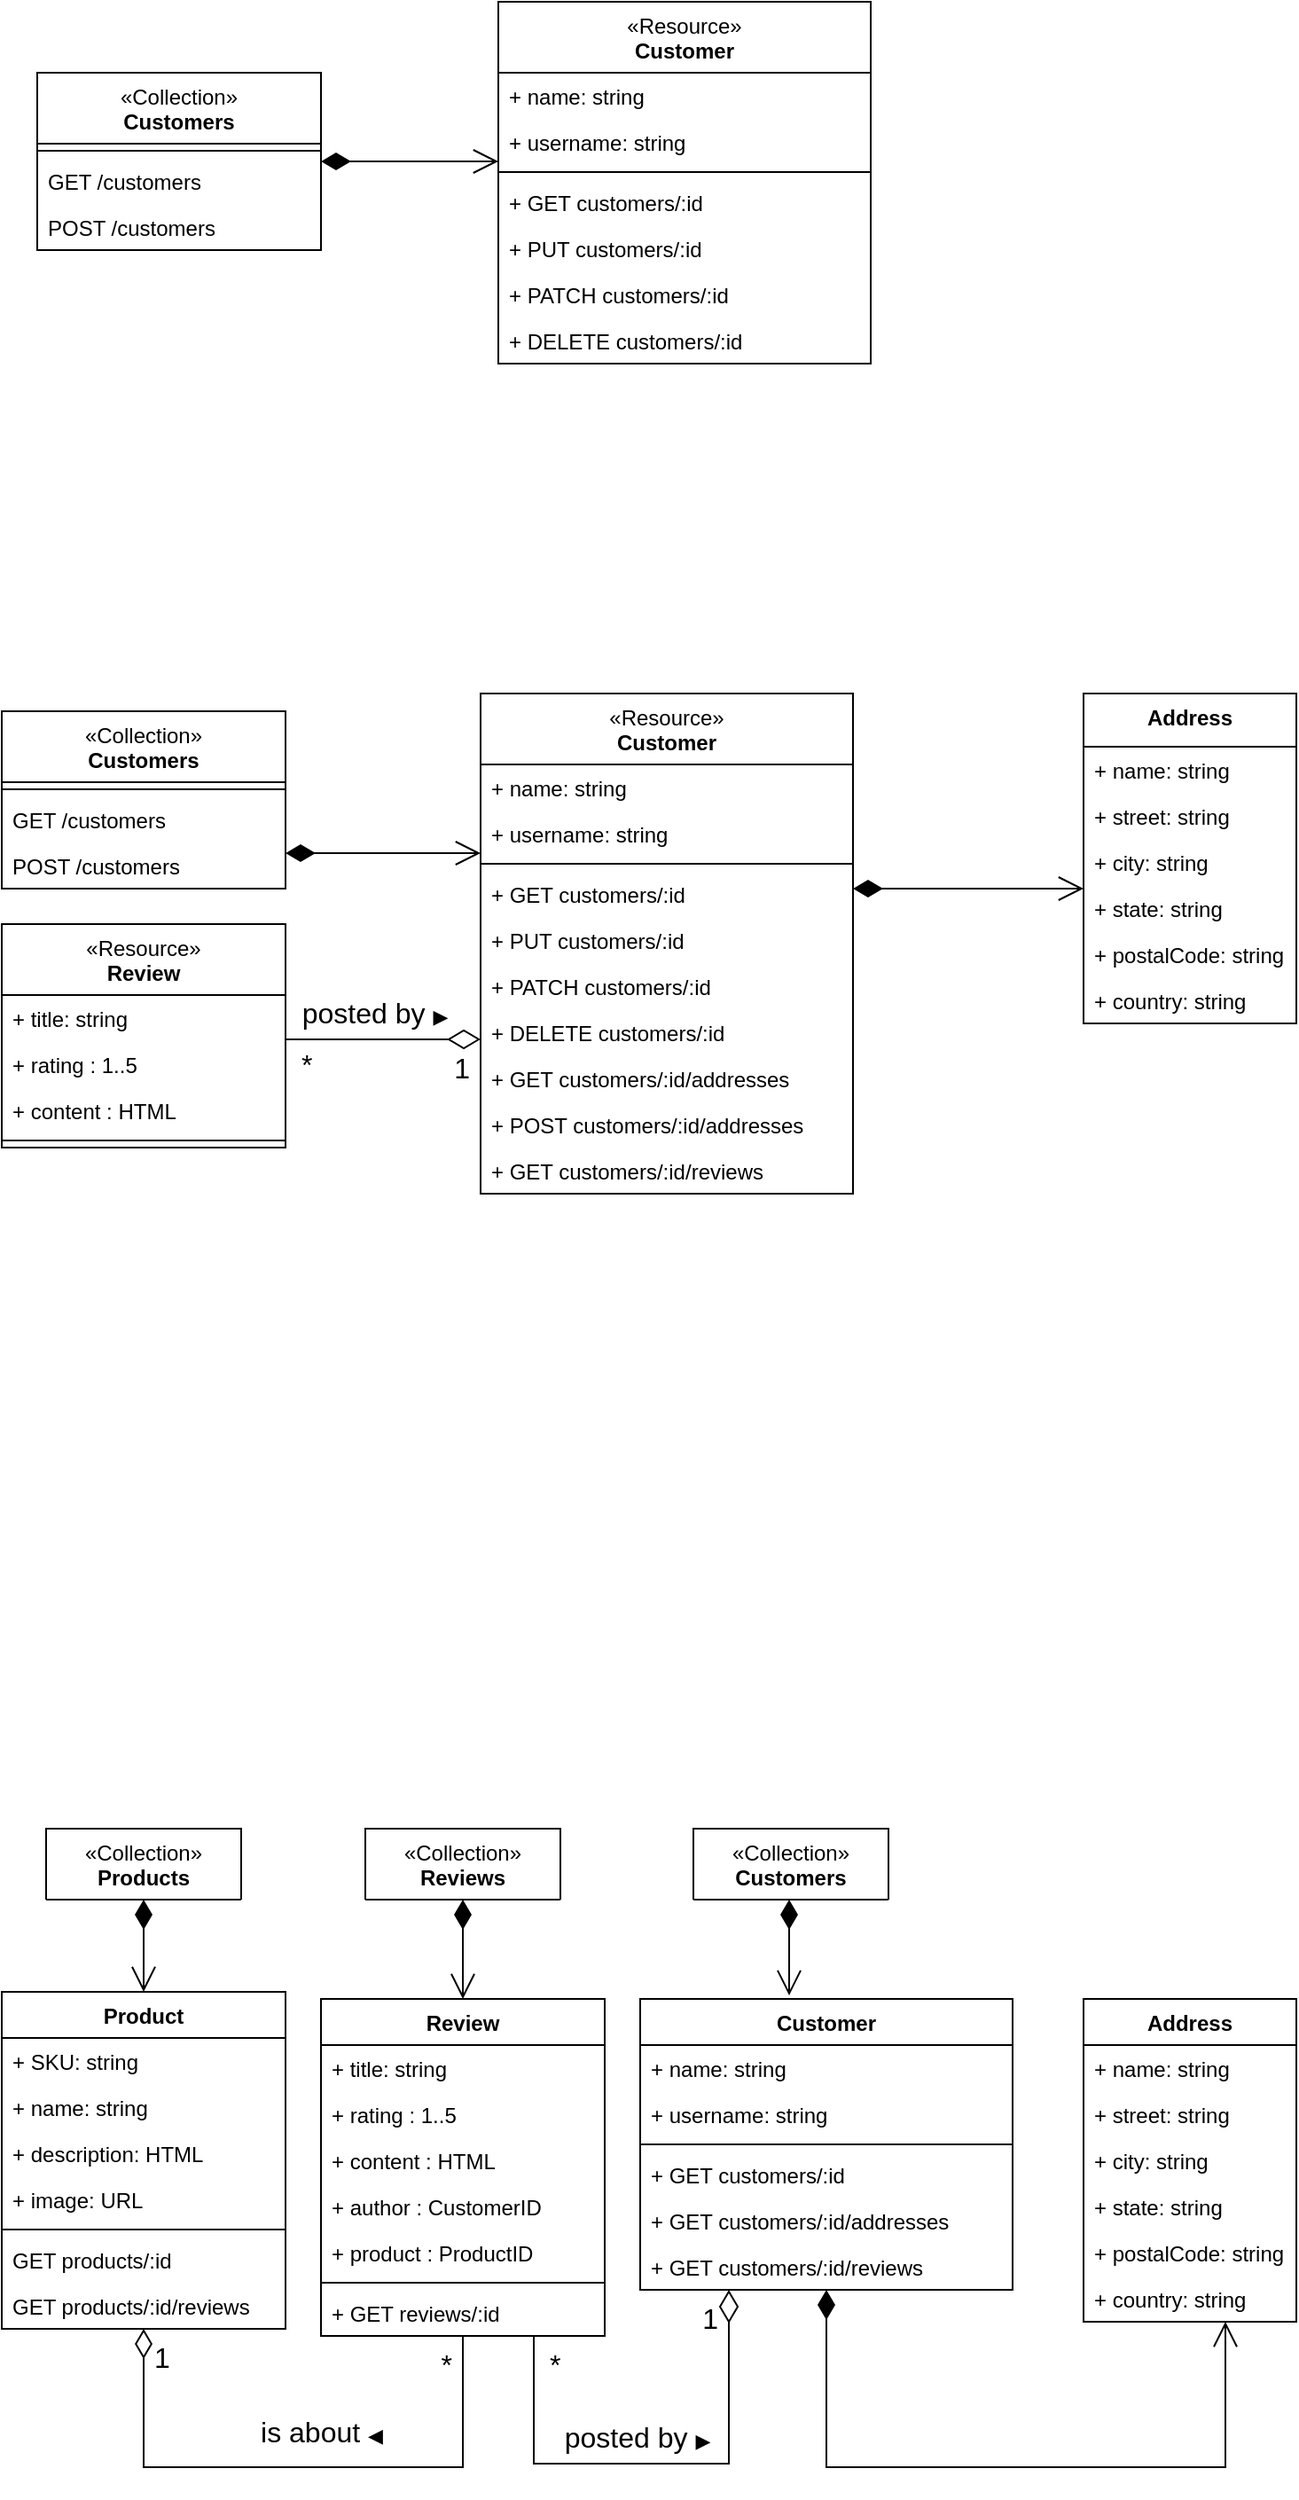 <mxfile version="22.0.8" type="github">
  <diagram id="C5RBs43oDa-KdzZeNtuy" name="Page-1">
    <mxGraphModel dx="1314" dy="924" grid="1" gridSize="10" guides="1" tooltips="1" connect="1" arrows="1" fold="1" page="1" pageScale="1" pageWidth="1100" pageHeight="850" math="0" shadow="0">
      <root>
        <mxCell id="WIyWlLk6GJQsqaUBKTNV-0" />
        <mxCell id="WIyWlLk6GJQsqaUBKTNV-1" parent="WIyWlLk6GJQsqaUBKTNV-0" />
        <mxCell id="bMznROI8uIrrXHA2IiII-25" value="&lt;span style=&quot;font-weight: normal;&quot;&gt;«Resource»&lt;br style=&quot;border-color: var(--border-color);&quot;&gt;&lt;/span&gt;Customer" style="swimlane;fontStyle=1;align=center;verticalAlign=top;childLayout=stackLayout;horizontal=1;startSize=40;horizontalStack=0;resizeParent=1;resizeParentMax=0;resizeLast=0;collapsible=1;marginBottom=0;whiteSpace=wrap;html=1;" parent="WIyWlLk6GJQsqaUBKTNV-1" vertex="1">
          <mxGeometry x="440" y="100" width="210" height="204" as="geometry" />
        </mxCell>
        <mxCell id="bMznROI8uIrrXHA2IiII-13" value="+ name: string" style="text;strokeColor=none;fillColor=none;align=left;verticalAlign=top;spacingLeft=4;spacingRight=4;overflow=hidden;rotatable=0;points=[[0,0.5],[1,0.5]];portConstraint=eastwest;whiteSpace=wrap;html=1;" parent="bMznROI8uIrrXHA2IiII-25" vertex="1">
          <mxGeometry y="40" width="210" height="26" as="geometry" />
        </mxCell>
        <mxCell id="v3AxVzksfSEB4vM1nEaO-45" value="+ username: string" style="text;strokeColor=none;fillColor=none;align=left;verticalAlign=top;spacingLeft=4;spacingRight=4;overflow=hidden;rotatable=0;points=[[0,0.5],[1,0.5]];portConstraint=eastwest;whiteSpace=wrap;html=1;" vertex="1" parent="bMznROI8uIrrXHA2IiII-25">
          <mxGeometry y="66" width="210" height="26" as="geometry" />
        </mxCell>
        <mxCell id="bMznROI8uIrrXHA2IiII-27" value="" style="line;strokeWidth=1;fillColor=none;align=left;verticalAlign=middle;spacingTop=-1;spacingLeft=3;spacingRight=3;rotatable=0;labelPosition=right;points=[];portConstraint=eastwest;strokeColor=inherit;" parent="bMznROI8uIrrXHA2IiII-25" vertex="1">
          <mxGeometry y="92" width="210" height="8" as="geometry" />
        </mxCell>
        <mxCell id="bMznROI8uIrrXHA2IiII-14" value="+ GET customers/:id" style="text;strokeColor=none;fillColor=none;align=left;verticalAlign=top;spacingLeft=4;spacingRight=4;overflow=hidden;rotatable=0;points=[[0,0.5],[1,0.5]];portConstraint=eastwest;whiteSpace=wrap;html=1;" parent="bMznROI8uIrrXHA2IiII-25" vertex="1">
          <mxGeometry y="100" width="210" height="26" as="geometry" />
        </mxCell>
        <mxCell id="v3AxVzksfSEB4vM1nEaO-82" value="+ PUT customers/:id" style="text;strokeColor=none;fillColor=none;align=left;verticalAlign=top;spacingLeft=4;spacingRight=4;overflow=hidden;rotatable=0;points=[[0,0.5],[1,0.5]];portConstraint=eastwest;whiteSpace=wrap;html=1;" vertex="1" parent="bMznROI8uIrrXHA2IiII-25">
          <mxGeometry y="126" width="210" height="26" as="geometry" />
        </mxCell>
        <mxCell id="v3AxVzksfSEB4vM1nEaO-83" value="+ PATCH customers/:id" style="text;strokeColor=none;fillColor=none;align=left;verticalAlign=top;spacingLeft=4;spacingRight=4;overflow=hidden;rotatable=0;points=[[0,0.5],[1,0.5]];portConstraint=eastwest;whiteSpace=wrap;html=1;" vertex="1" parent="bMznROI8uIrrXHA2IiII-25">
          <mxGeometry y="152" width="210" height="26" as="geometry" />
        </mxCell>
        <mxCell id="v3AxVzksfSEB4vM1nEaO-84" value="+ DELETE customers/:id" style="text;strokeColor=none;fillColor=none;align=left;verticalAlign=top;spacingLeft=4;spacingRight=4;overflow=hidden;rotatable=0;points=[[0,0.5],[1,0.5]];portConstraint=eastwest;whiteSpace=wrap;html=1;" vertex="1" parent="bMznROI8uIrrXHA2IiII-25">
          <mxGeometry y="178" width="210" height="26" as="geometry" />
        </mxCell>
        <mxCell id="bMznROI8uIrrXHA2IiII-89" value="&lt;span style=&quot;font-weight: normal;&quot;&gt;«Collection»&lt;br style=&quot;border-color: var(--border-color);&quot;&gt;&lt;/span&gt;Customers" style="swimlane;fontStyle=1;align=center;verticalAlign=top;childLayout=stackLayout;horizontal=1;startSize=40;horizontalStack=0;resizeParent=1;resizeParentMax=0;resizeLast=0;collapsible=1;marginBottom=0;whiteSpace=wrap;html=1;" parent="WIyWlLk6GJQsqaUBKTNV-1" vertex="1">
          <mxGeometry x="180" y="140" width="160" height="100" as="geometry" />
        </mxCell>
        <mxCell id="bMznROI8uIrrXHA2IiII-90" value="" style="line;strokeWidth=1;fillColor=none;align=left;verticalAlign=middle;spacingTop=-1;spacingLeft=3;spacingRight=3;rotatable=0;labelPosition=right;points=[];portConstraint=eastwest;strokeColor=inherit;" parent="bMznROI8uIrrXHA2IiII-89" vertex="1">
          <mxGeometry y="40" width="160" height="8" as="geometry" />
        </mxCell>
        <mxCell id="bMznROI8uIrrXHA2IiII-91" value="GET /customers" style="text;strokeColor=none;fillColor=none;align=left;verticalAlign=top;spacingLeft=4;spacingRight=4;overflow=hidden;rotatable=0;points=[[0,0.5],[1,0.5]];portConstraint=eastwest;whiteSpace=wrap;html=1;" parent="bMznROI8uIrrXHA2IiII-89" vertex="1">
          <mxGeometry y="48" width="160" height="26" as="geometry" />
        </mxCell>
        <mxCell id="bMznROI8uIrrXHA2IiII-92" value="POST /customers" style="text;strokeColor=none;fillColor=none;align=left;verticalAlign=top;spacingLeft=4;spacingRight=4;overflow=hidden;rotatable=0;points=[[0,0.5],[1,0.5]];portConstraint=eastwest;whiteSpace=wrap;html=1;" parent="bMznROI8uIrrXHA2IiII-89" vertex="1">
          <mxGeometry y="74" width="160" height="26" as="geometry" />
        </mxCell>
        <mxCell id="bMznROI8uIrrXHA2IiII-93" value="" style="endArrow=open;html=1;endSize=12;startArrow=diamondThin;startSize=14;startFill=1;edgeStyle=orthogonalEdgeStyle;rounded=0;endFill=0;" parent="WIyWlLk6GJQsqaUBKTNV-1" source="bMznROI8uIrrXHA2IiII-89" target="bMznROI8uIrrXHA2IiII-25" edge="1">
          <mxGeometry x="-0.21" y="39" relative="1" as="geometry">
            <mxPoint x="731" y="-42" as="sourcePoint" />
            <mxPoint x="729" y="113" as="targetPoint" />
            <Array as="points">
              <mxPoint x="420" y="190" />
              <mxPoint x="420" y="190" />
            </Array>
            <mxPoint as="offset" />
          </mxGeometry>
        </mxCell>
        <mxCell id="v3AxVzksfSEB4vM1nEaO-0" value="Customer" style="swimlane;fontStyle=1;align=center;verticalAlign=top;childLayout=stackLayout;horizontal=1;startSize=26;horizontalStack=0;resizeParent=1;resizeParentMax=0;resizeLast=0;collapsible=1;marginBottom=0;whiteSpace=wrap;html=1;" vertex="1" parent="WIyWlLk6GJQsqaUBKTNV-1">
          <mxGeometry x="520" y="1226" width="210" height="164" as="geometry" />
        </mxCell>
        <mxCell id="v3AxVzksfSEB4vM1nEaO-1" value="+ name: string" style="text;strokeColor=none;fillColor=none;align=left;verticalAlign=top;spacingLeft=4;spacingRight=4;overflow=hidden;rotatable=0;points=[[0,0.5],[1,0.5]];portConstraint=eastwest;whiteSpace=wrap;html=1;" vertex="1" parent="v3AxVzksfSEB4vM1nEaO-0">
          <mxGeometry y="26" width="210" height="26" as="geometry" />
        </mxCell>
        <mxCell id="v3AxVzksfSEB4vM1nEaO-46" value="+ username: string" style="text;strokeColor=none;fillColor=none;align=left;verticalAlign=top;spacingLeft=4;spacingRight=4;overflow=hidden;rotatable=0;points=[[0,0.5],[1,0.5]];portConstraint=eastwest;whiteSpace=wrap;html=1;" vertex="1" parent="v3AxVzksfSEB4vM1nEaO-0">
          <mxGeometry y="52" width="210" height="26" as="geometry" />
        </mxCell>
        <mxCell id="v3AxVzksfSEB4vM1nEaO-2" value="" style="line;strokeWidth=1;fillColor=none;align=left;verticalAlign=middle;spacingTop=-1;spacingLeft=3;spacingRight=3;rotatable=0;labelPosition=right;points=[];portConstraint=eastwest;strokeColor=inherit;" vertex="1" parent="v3AxVzksfSEB4vM1nEaO-0">
          <mxGeometry y="78" width="210" height="8" as="geometry" />
        </mxCell>
        <mxCell id="v3AxVzksfSEB4vM1nEaO-3" value="+ GET customers/:id" style="text;strokeColor=none;fillColor=none;align=left;verticalAlign=top;spacingLeft=4;spacingRight=4;overflow=hidden;rotatable=0;points=[[0,0.5],[1,0.5]];portConstraint=eastwest;whiteSpace=wrap;html=1;" vertex="1" parent="v3AxVzksfSEB4vM1nEaO-0">
          <mxGeometry y="86" width="210" height="26" as="geometry" />
        </mxCell>
        <mxCell id="v3AxVzksfSEB4vM1nEaO-4" value="+ GET customers/:id/addresses" style="text;strokeColor=none;fillColor=none;align=left;verticalAlign=top;spacingLeft=4;spacingRight=4;overflow=hidden;rotatable=0;points=[[0,0.5],[1,0.5]];portConstraint=eastwest;whiteSpace=wrap;html=1;" vertex="1" parent="v3AxVzksfSEB4vM1nEaO-0">
          <mxGeometry y="112" width="210" height="26" as="geometry" />
        </mxCell>
        <mxCell id="v3AxVzksfSEB4vM1nEaO-5" value="+ GET customers/:id/reviews" style="text;strokeColor=none;fillColor=none;align=left;verticalAlign=top;spacingLeft=4;spacingRight=4;overflow=hidden;rotatable=0;points=[[0,0.5],[1,0.5]];portConstraint=eastwest;whiteSpace=wrap;html=1;" vertex="1" parent="v3AxVzksfSEB4vM1nEaO-0">
          <mxGeometry y="138" width="210" height="26" as="geometry" />
        </mxCell>
        <mxCell id="v3AxVzksfSEB4vM1nEaO-6" value="Address" style="swimlane;fontStyle=1;align=center;verticalAlign=top;childLayout=stackLayout;horizontal=1;startSize=26;horizontalStack=0;resizeParent=1;resizeParentMax=0;resizeLast=0;collapsible=1;marginBottom=0;whiteSpace=wrap;html=1;" vertex="1" parent="WIyWlLk6GJQsqaUBKTNV-1">
          <mxGeometry x="770" y="1226" width="120" height="182" as="geometry" />
        </mxCell>
        <mxCell id="v3AxVzksfSEB4vM1nEaO-7" value="+ name: string" style="text;strokeColor=none;fillColor=none;align=left;verticalAlign=top;spacingLeft=4;spacingRight=4;overflow=hidden;rotatable=0;points=[[0,0.5],[1,0.5]];portConstraint=eastwest;whiteSpace=wrap;html=1;" vertex="1" parent="v3AxVzksfSEB4vM1nEaO-6">
          <mxGeometry y="26" width="120" height="26" as="geometry" />
        </mxCell>
        <mxCell id="v3AxVzksfSEB4vM1nEaO-8" value="+ street: string" style="text;strokeColor=none;fillColor=none;align=left;verticalAlign=top;spacingLeft=4;spacingRight=4;overflow=hidden;rotatable=0;points=[[0,0.5],[1,0.5]];portConstraint=eastwest;whiteSpace=wrap;html=1;" vertex="1" parent="v3AxVzksfSEB4vM1nEaO-6">
          <mxGeometry y="52" width="120" height="26" as="geometry" />
        </mxCell>
        <mxCell id="v3AxVzksfSEB4vM1nEaO-9" value="+ city: string" style="text;strokeColor=none;fillColor=none;align=left;verticalAlign=top;spacingLeft=4;spacingRight=4;overflow=hidden;rotatable=0;points=[[0,0.5],[1,0.5]];portConstraint=eastwest;whiteSpace=wrap;html=1;" vertex="1" parent="v3AxVzksfSEB4vM1nEaO-6">
          <mxGeometry y="78" width="120" height="26" as="geometry" />
        </mxCell>
        <mxCell id="v3AxVzksfSEB4vM1nEaO-10" value="+ state: string" style="text;strokeColor=none;fillColor=none;align=left;verticalAlign=top;spacingLeft=4;spacingRight=4;overflow=hidden;rotatable=0;points=[[0,0.5],[1,0.5]];portConstraint=eastwest;whiteSpace=wrap;html=1;" vertex="1" parent="v3AxVzksfSEB4vM1nEaO-6">
          <mxGeometry y="104" width="120" height="26" as="geometry" />
        </mxCell>
        <mxCell id="v3AxVzksfSEB4vM1nEaO-11" value="+ postalCode: string" style="text;strokeColor=none;fillColor=none;align=left;verticalAlign=top;spacingLeft=4;spacingRight=4;overflow=hidden;rotatable=0;points=[[0,0.5],[1,0.5]];portConstraint=eastwest;whiteSpace=wrap;html=1;" vertex="1" parent="v3AxVzksfSEB4vM1nEaO-6">
          <mxGeometry y="130" width="120" height="26" as="geometry" />
        </mxCell>
        <mxCell id="v3AxVzksfSEB4vM1nEaO-12" value="+ country: string" style="text;strokeColor=none;fillColor=none;align=left;verticalAlign=top;spacingLeft=4;spacingRight=4;overflow=hidden;rotatable=0;points=[[0,0.5],[1,0.5]];portConstraint=eastwest;whiteSpace=wrap;html=1;" vertex="1" parent="v3AxVzksfSEB4vM1nEaO-6">
          <mxGeometry y="156" width="120" height="26" as="geometry" />
        </mxCell>
        <mxCell id="v3AxVzksfSEB4vM1nEaO-13" value="&lt;span style=&quot;font-weight: normal;&quot;&gt;«Collection»&lt;br style=&quot;border-color: var(--border-color);&quot;&gt;&lt;/span&gt;Customers" style="swimlane;fontStyle=1;align=center;verticalAlign=top;childLayout=stackLayout;horizontal=1;startSize=40;horizontalStack=0;resizeParent=1;resizeParentMax=0;resizeLast=0;collapsible=1;marginBottom=0;whiteSpace=wrap;html=1;" vertex="1" collapsed="1" parent="WIyWlLk6GJQsqaUBKTNV-1">
          <mxGeometry x="550" y="1130" width="110" height="40" as="geometry">
            <mxRectangle x="540" y="1030" width="160" height="100" as="alternateBounds" />
          </mxGeometry>
        </mxCell>
        <mxCell id="v3AxVzksfSEB4vM1nEaO-14" value="" style="line;strokeWidth=1;fillColor=none;align=left;verticalAlign=middle;spacingTop=-1;spacingLeft=3;spacingRight=3;rotatable=0;labelPosition=right;points=[];portConstraint=eastwest;strokeColor=inherit;" vertex="1" parent="v3AxVzksfSEB4vM1nEaO-13">
          <mxGeometry y="40" width="160" height="8" as="geometry" />
        </mxCell>
        <mxCell id="v3AxVzksfSEB4vM1nEaO-15" value="GET /customers" style="text;strokeColor=none;fillColor=none;align=left;verticalAlign=top;spacingLeft=4;spacingRight=4;overflow=hidden;rotatable=0;points=[[0,0.5],[1,0.5]];portConstraint=eastwest;whiteSpace=wrap;html=1;" vertex="1" parent="v3AxVzksfSEB4vM1nEaO-13">
          <mxGeometry y="48" width="160" height="26" as="geometry" />
        </mxCell>
        <mxCell id="v3AxVzksfSEB4vM1nEaO-16" value="POST /customers" style="text;strokeColor=none;fillColor=none;align=left;verticalAlign=top;spacingLeft=4;spacingRight=4;overflow=hidden;rotatable=0;points=[[0,0.5],[1,0.5]];portConstraint=eastwest;whiteSpace=wrap;html=1;" vertex="1" parent="v3AxVzksfSEB4vM1nEaO-13">
          <mxGeometry y="74" width="160" height="26" as="geometry" />
        </mxCell>
        <mxCell id="v3AxVzksfSEB4vM1nEaO-17" value="" style="endArrow=open;html=1;endSize=12;startArrow=diamondThin;startSize=14;startFill=1;edgeStyle=orthogonalEdgeStyle;rounded=0;endFill=0;entryX=0.4;entryY=-0.012;entryDx=0;entryDy=0;entryPerimeter=0;" edge="1" source="v3AxVzksfSEB4vM1nEaO-13" target="v3AxVzksfSEB4vM1nEaO-0" parent="WIyWlLk6GJQsqaUBKTNV-1">
          <mxGeometry x="-0.21" y="39" relative="1" as="geometry">
            <mxPoint x="551" y="1208" as="sourcePoint" />
            <mxPoint x="340" y="1360" as="targetPoint" />
            <Array as="points">
              <mxPoint x="604" y="1170" />
              <mxPoint x="604" y="1170" />
            </Array>
            <mxPoint as="offset" />
          </mxGeometry>
        </mxCell>
        <mxCell id="v3AxVzksfSEB4vM1nEaO-18" value="&lt;span style=&quot;font-weight: normal;&quot;&gt;«Collection»&lt;br style=&quot;border-color: var(--border-color);&quot;&gt;&lt;/span&gt;Products" style="swimlane;fontStyle=1;align=center;verticalAlign=top;childLayout=stackLayout;horizontal=1;startSize=40;horizontalStack=0;resizeParent=1;resizeParentMax=0;resizeLast=0;collapsible=1;marginBottom=0;whiteSpace=wrap;html=1;" vertex="1" collapsed="1" parent="WIyWlLk6GJQsqaUBKTNV-1">
          <mxGeometry x="185" y="1130" width="110" height="40" as="geometry">
            <mxRectangle x="160" y="1030" width="160" height="100" as="alternateBounds" />
          </mxGeometry>
        </mxCell>
        <mxCell id="v3AxVzksfSEB4vM1nEaO-19" value="" style="line;strokeWidth=1;fillColor=none;align=left;verticalAlign=middle;spacingTop=-1;spacingLeft=3;spacingRight=3;rotatable=0;labelPosition=right;points=[];portConstraint=eastwest;strokeColor=inherit;" vertex="1" parent="v3AxVzksfSEB4vM1nEaO-18">
          <mxGeometry y="40" width="160" height="8" as="geometry" />
        </mxCell>
        <mxCell id="v3AxVzksfSEB4vM1nEaO-20" value="GET /products" style="text;strokeColor=none;fillColor=none;align=left;verticalAlign=top;spacingLeft=4;spacingRight=4;overflow=hidden;rotatable=0;points=[[0,0.5],[1,0.5]];portConstraint=eastwest;whiteSpace=wrap;html=1;" vertex="1" parent="v3AxVzksfSEB4vM1nEaO-18">
          <mxGeometry y="48" width="160" height="26" as="geometry" />
        </mxCell>
        <mxCell id="v3AxVzksfSEB4vM1nEaO-21" value="POST /products" style="text;strokeColor=none;fillColor=none;align=left;verticalAlign=top;spacingLeft=4;spacingRight=4;overflow=hidden;rotatable=0;points=[[0,0.5],[1,0.5]];portConstraint=eastwest;whiteSpace=wrap;html=1;" vertex="1" parent="v3AxVzksfSEB4vM1nEaO-18">
          <mxGeometry y="74" width="160" height="26" as="geometry" />
        </mxCell>
        <mxCell id="v3AxVzksfSEB4vM1nEaO-22" value="Product" style="swimlane;fontStyle=1;align=center;verticalAlign=top;childLayout=stackLayout;horizontal=1;startSize=26;horizontalStack=0;resizeParent=1;resizeParentMax=0;resizeLast=0;collapsible=1;marginBottom=0;whiteSpace=wrap;html=1;" vertex="1" parent="WIyWlLk6GJQsqaUBKTNV-1">
          <mxGeometry x="160" y="1222" width="160" height="190" as="geometry" />
        </mxCell>
        <mxCell id="v3AxVzksfSEB4vM1nEaO-23" value="+ SKU: string" style="text;strokeColor=none;fillColor=none;align=left;verticalAlign=top;spacingLeft=4;spacingRight=4;overflow=hidden;rotatable=0;points=[[0,0.5],[1,0.5]];portConstraint=eastwest;whiteSpace=wrap;html=1;" vertex="1" parent="v3AxVzksfSEB4vM1nEaO-22">
          <mxGeometry y="26" width="160" height="26" as="geometry" />
        </mxCell>
        <mxCell id="v3AxVzksfSEB4vM1nEaO-24" value="+ name: string" style="text;strokeColor=none;fillColor=none;align=left;verticalAlign=top;spacingLeft=4;spacingRight=4;overflow=hidden;rotatable=0;points=[[0,0.5],[1,0.5]];portConstraint=eastwest;whiteSpace=wrap;html=1;" vertex="1" parent="v3AxVzksfSEB4vM1nEaO-22">
          <mxGeometry y="52" width="160" height="26" as="geometry" />
        </mxCell>
        <mxCell id="v3AxVzksfSEB4vM1nEaO-25" value="+ description: HTML" style="text;strokeColor=none;fillColor=none;align=left;verticalAlign=top;spacingLeft=4;spacingRight=4;overflow=hidden;rotatable=0;points=[[0,0.5],[1,0.5]];portConstraint=eastwest;whiteSpace=wrap;html=1;" vertex="1" parent="v3AxVzksfSEB4vM1nEaO-22">
          <mxGeometry y="78" width="160" height="26" as="geometry" />
        </mxCell>
        <mxCell id="v3AxVzksfSEB4vM1nEaO-26" value="+ image: URL" style="text;strokeColor=none;fillColor=none;align=left;verticalAlign=top;spacingLeft=4;spacingRight=4;overflow=hidden;rotatable=0;points=[[0,0.5],[1,0.5]];portConstraint=eastwest;whiteSpace=wrap;html=1;" vertex="1" parent="v3AxVzksfSEB4vM1nEaO-22">
          <mxGeometry y="104" width="160" height="26" as="geometry" />
        </mxCell>
        <mxCell id="v3AxVzksfSEB4vM1nEaO-27" value="" style="line;strokeWidth=1;fillColor=none;align=left;verticalAlign=middle;spacingTop=-1;spacingLeft=3;spacingRight=3;rotatable=0;labelPosition=right;points=[];portConstraint=eastwest;strokeColor=inherit;" vertex="1" parent="v3AxVzksfSEB4vM1nEaO-22">
          <mxGeometry y="130" width="160" height="8" as="geometry" />
        </mxCell>
        <mxCell id="v3AxVzksfSEB4vM1nEaO-28" value="GET products/:id" style="text;strokeColor=none;fillColor=none;align=left;verticalAlign=top;spacingLeft=4;spacingRight=4;overflow=hidden;rotatable=0;points=[[0,0.5],[1,0.5]];portConstraint=eastwest;whiteSpace=wrap;html=1;" vertex="1" parent="v3AxVzksfSEB4vM1nEaO-22">
          <mxGeometry y="138" width="160" height="26" as="geometry" />
        </mxCell>
        <mxCell id="v3AxVzksfSEB4vM1nEaO-29" value="GET products/:id/reviews" style="text;strokeColor=none;fillColor=none;align=left;verticalAlign=top;spacingLeft=4;spacingRight=4;overflow=hidden;rotatable=0;points=[[0,0.5],[1,0.5]];portConstraint=eastwest;whiteSpace=wrap;html=1;" vertex="1" parent="v3AxVzksfSEB4vM1nEaO-22">
          <mxGeometry y="164" width="160" height="26" as="geometry" />
        </mxCell>
        <mxCell id="v3AxVzksfSEB4vM1nEaO-30" value="" style="endArrow=open;html=1;endSize=12;startArrow=diamondThin;startSize=14;startFill=1;edgeStyle=orthogonalEdgeStyle;rounded=0;endFill=0;" edge="1" source="v3AxVzksfSEB4vM1nEaO-18" target="v3AxVzksfSEB4vM1nEaO-22" parent="WIyWlLk6GJQsqaUBKTNV-1">
          <mxGeometry x="-0.147" y="58" relative="1" as="geometry">
            <mxPoint x="111.68" y="1193" as="sourcePoint" />
            <mxPoint x="109.68" y="1348" as="targetPoint" />
            <Array as="points" />
            <mxPoint as="offset" />
          </mxGeometry>
        </mxCell>
        <mxCell id="v3AxVzksfSEB4vM1nEaO-31" value="&lt;span style=&quot;font-weight: normal;&quot;&gt;«Collection»&lt;br style=&quot;border-color: var(--border-color);&quot;&gt;&lt;/span&gt;Reviews" style="swimlane;fontStyle=1;align=center;verticalAlign=top;childLayout=stackLayout;horizontal=1;startSize=40;horizontalStack=0;resizeParent=1;resizeParentMax=0;resizeLast=0;collapsible=1;marginBottom=0;whiteSpace=wrap;html=1;" vertex="1" collapsed="1" parent="WIyWlLk6GJQsqaUBKTNV-1">
          <mxGeometry x="365" y="1130" width="110" height="40" as="geometry">
            <mxRectangle x="340" y="1030" width="160" height="100" as="alternateBounds" />
          </mxGeometry>
        </mxCell>
        <mxCell id="v3AxVzksfSEB4vM1nEaO-32" value="" style="line;strokeWidth=1;fillColor=none;align=left;verticalAlign=middle;spacingTop=-1;spacingLeft=3;spacingRight=3;rotatable=0;labelPosition=right;points=[];portConstraint=eastwest;strokeColor=inherit;" vertex="1" parent="v3AxVzksfSEB4vM1nEaO-31">
          <mxGeometry y="40" width="160" height="8" as="geometry" />
        </mxCell>
        <mxCell id="v3AxVzksfSEB4vM1nEaO-33" value="GET /reviews" style="text;strokeColor=none;fillColor=none;align=left;verticalAlign=top;spacingLeft=4;spacingRight=4;overflow=hidden;rotatable=0;points=[[0,0.5],[1,0.5]];portConstraint=eastwest;whiteSpace=wrap;html=1;" vertex="1" parent="v3AxVzksfSEB4vM1nEaO-31">
          <mxGeometry y="48" width="160" height="26" as="geometry" />
        </mxCell>
        <mxCell id="v3AxVzksfSEB4vM1nEaO-34" value="POST /reviews" style="text;strokeColor=none;fillColor=none;align=left;verticalAlign=top;spacingLeft=4;spacingRight=4;overflow=hidden;rotatable=0;points=[[0,0.5],[1,0.5]];portConstraint=eastwest;whiteSpace=wrap;html=1;" vertex="1" parent="v3AxVzksfSEB4vM1nEaO-31">
          <mxGeometry y="74" width="160" height="26" as="geometry" />
        </mxCell>
        <mxCell id="v3AxVzksfSEB4vM1nEaO-35" value="Review" style="swimlane;fontStyle=1;align=center;verticalAlign=top;childLayout=stackLayout;horizontal=1;startSize=26;horizontalStack=0;resizeParent=1;resizeParentMax=0;resizeLast=0;collapsible=1;marginBottom=0;whiteSpace=wrap;html=1;" vertex="1" parent="WIyWlLk6GJQsqaUBKTNV-1">
          <mxGeometry x="340" y="1226" width="160" height="190" as="geometry" />
        </mxCell>
        <mxCell id="v3AxVzksfSEB4vM1nEaO-36" value="+ title: string" style="text;strokeColor=none;fillColor=none;align=left;verticalAlign=top;spacingLeft=4;spacingRight=4;overflow=hidden;rotatable=0;points=[[0,0.5],[1,0.5]];portConstraint=eastwest;whiteSpace=wrap;html=1;" vertex="1" parent="v3AxVzksfSEB4vM1nEaO-35">
          <mxGeometry y="26" width="160" height="26" as="geometry" />
        </mxCell>
        <mxCell id="v3AxVzksfSEB4vM1nEaO-37" value="+ rating : 1..5" style="text;strokeColor=none;fillColor=none;align=left;verticalAlign=top;spacingLeft=4;spacingRight=4;overflow=hidden;rotatable=0;points=[[0,0.5],[1,0.5]];portConstraint=eastwest;whiteSpace=wrap;html=1;" vertex="1" parent="v3AxVzksfSEB4vM1nEaO-35">
          <mxGeometry y="52" width="160" height="26" as="geometry" />
        </mxCell>
        <mxCell id="v3AxVzksfSEB4vM1nEaO-38" value="+ content : HTML" style="text;strokeColor=none;fillColor=none;align=left;verticalAlign=top;spacingLeft=4;spacingRight=4;overflow=hidden;rotatable=0;points=[[0,0.5],[1,0.5]];portConstraint=eastwest;whiteSpace=wrap;html=1;" vertex="1" parent="v3AxVzksfSEB4vM1nEaO-35">
          <mxGeometry y="78" width="160" height="26" as="geometry" />
        </mxCell>
        <mxCell id="v3AxVzksfSEB4vM1nEaO-88" value="+ author : CustomerID" style="text;strokeColor=none;fillColor=none;align=left;verticalAlign=top;spacingLeft=4;spacingRight=4;overflow=hidden;rotatable=0;points=[[0,0.5],[1,0.5]];portConstraint=eastwest;whiteSpace=wrap;html=1;" vertex="1" parent="v3AxVzksfSEB4vM1nEaO-35">
          <mxGeometry y="104" width="160" height="26" as="geometry" />
        </mxCell>
        <mxCell id="v3AxVzksfSEB4vM1nEaO-89" value="+ product : ProductID" style="text;strokeColor=none;fillColor=none;align=left;verticalAlign=top;spacingLeft=4;spacingRight=4;overflow=hidden;rotatable=0;points=[[0,0.5],[1,0.5]];portConstraint=eastwest;whiteSpace=wrap;html=1;" vertex="1" parent="v3AxVzksfSEB4vM1nEaO-35">
          <mxGeometry y="130" width="160" height="26" as="geometry" />
        </mxCell>
        <mxCell id="v3AxVzksfSEB4vM1nEaO-39" value="" style="line;strokeWidth=1;fillColor=none;align=left;verticalAlign=middle;spacingTop=-1;spacingLeft=3;spacingRight=3;rotatable=0;labelPosition=right;points=[];portConstraint=eastwest;strokeColor=inherit;" vertex="1" parent="v3AxVzksfSEB4vM1nEaO-35">
          <mxGeometry y="156" width="160" height="8" as="geometry" />
        </mxCell>
        <mxCell id="v3AxVzksfSEB4vM1nEaO-40" value="+ GET reviews/:id" style="text;strokeColor=none;fillColor=none;align=left;verticalAlign=top;spacingLeft=4;spacingRight=4;overflow=hidden;rotatable=0;points=[[0,0.5],[1,0.5]];portConstraint=eastwest;whiteSpace=wrap;html=1;" vertex="1" parent="v3AxVzksfSEB4vM1nEaO-35">
          <mxGeometry y="164" width="160" height="26" as="geometry" />
        </mxCell>
        <mxCell id="v3AxVzksfSEB4vM1nEaO-41" value="" style="endArrow=open;html=1;endSize=12;startArrow=diamondThin;startSize=14;startFill=1;edgeStyle=orthogonalEdgeStyle;rounded=0;endFill=0;" edge="1" source="v3AxVzksfSEB4vM1nEaO-31" parent="WIyWlLk6GJQsqaUBKTNV-1" target="v3AxVzksfSEB4vM1nEaO-35">
          <mxGeometry x="-0.21" y="39" relative="1" as="geometry">
            <mxPoint x="929.44" y="1401" as="sourcePoint" />
            <mxPoint x="910" y="1360" as="targetPoint" />
            <Array as="points" />
            <mxPoint as="offset" />
          </mxGeometry>
        </mxCell>
        <mxCell id="v3AxVzksfSEB4vM1nEaO-43" value="" style="endArrow=open;html=1;endSize=12;startArrow=diamondThin;startSize=14;startFill=1;edgeStyle=orthogonalEdgeStyle;rounded=0;" edge="1" source="v3AxVzksfSEB4vM1nEaO-0" target="v3AxVzksfSEB4vM1nEaO-6" parent="WIyWlLk6GJQsqaUBKTNV-1">
          <mxGeometry relative="1" as="geometry">
            <mxPoint x="380" y="1550" as="sourcePoint" />
            <mxPoint x="660" y="1530" as="targetPoint" />
            <Array as="points">
              <mxPoint x="625" y="1490" />
              <mxPoint x="850" y="1490" />
            </Array>
          </mxGeometry>
        </mxCell>
        <mxCell id="v3AxVzksfSEB4vM1nEaO-52" value="&lt;span style=&quot;font-weight: normal;&quot;&gt;«Resource»&lt;br style=&quot;border-color: var(--border-color);&quot;&gt;&lt;/span&gt;Customer" style="swimlane;fontStyle=1;align=center;verticalAlign=top;childLayout=stackLayout;horizontal=1;startSize=40;horizontalStack=0;resizeParent=1;resizeParentMax=0;resizeLast=0;collapsible=1;marginBottom=0;whiteSpace=wrap;html=1;" vertex="1" parent="WIyWlLk6GJQsqaUBKTNV-1">
          <mxGeometry x="430" y="490" width="210" height="282" as="geometry" />
        </mxCell>
        <mxCell id="v3AxVzksfSEB4vM1nEaO-53" value="+ name: string" style="text;strokeColor=none;fillColor=none;align=left;verticalAlign=top;spacingLeft=4;spacingRight=4;overflow=hidden;rotatable=0;points=[[0,0.5],[1,0.5]];portConstraint=eastwest;whiteSpace=wrap;html=1;" vertex="1" parent="v3AxVzksfSEB4vM1nEaO-52">
          <mxGeometry y="40" width="210" height="26" as="geometry" />
        </mxCell>
        <mxCell id="v3AxVzksfSEB4vM1nEaO-54" value="+ username: string" style="text;strokeColor=none;fillColor=none;align=left;verticalAlign=top;spacingLeft=4;spacingRight=4;overflow=hidden;rotatable=0;points=[[0,0.5],[1,0.5]];portConstraint=eastwest;whiteSpace=wrap;html=1;" vertex="1" parent="v3AxVzksfSEB4vM1nEaO-52">
          <mxGeometry y="66" width="210" height="26" as="geometry" />
        </mxCell>
        <mxCell id="v3AxVzksfSEB4vM1nEaO-55" value="" style="line;strokeWidth=1;fillColor=none;align=left;verticalAlign=middle;spacingTop=-1;spacingLeft=3;spacingRight=3;rotatable=0;labelPosition=right;points=[];portConstraint=eastwest;strokeColor=inherit;" vertex="1" parent="v3AxVzksfSEB4vM1nEaO-52">
          <mxGeometry y="92" width="210" height="8" as="geometry" />
        </mxCell>
        <mxCell id="v3AxVzksfSEB4vM1nEaO-56" value="+ GET customers/:id" style="text;strokeColor=none;fillColor=none;align=left;verticalAlign=top;spacingLeft=4;spacingRight=4;overflow=hidden;rotatable=0;points=[[0,0.5],[1,0.5]];portConstraint=eastwest;whiteSpace=wrap;html=1;" vertex="1" parent="v3AxVzksfSEB4vM1nEaO-52">
          <mxGeometry y="100" width="210" height="26" as="geometry" />
        </mxCell>
        <mxCell id="v3AxVzksfSEB4vM1nEaO-85" value="+ PUT customers/:id" style="text;strokeColor=none;fillColor=none;align=left;verticalAlign=top;spacingLeft=4;spacingRight=4;overflow=hidden;rotatable=0;points=[[0,0.5],[1,0.5]];portConstraint=eastwest;whiteSpace=wrap;html=1;" vertex="1" parent="v3AxVzksfSEB4vM1nEaO-52">
          <mxGeometry y="126" width="210" height="26" as="geometry" />
        </mxCell>
        <mxCell id="v3AxVzksfSEB4vM1nEaO-86" value="+ PATCH customers/:id" style="text;strokeColor=none;fillColor=none;align=left;verticalAlign=top;spacingLeft=4;spacingRight=4;overflow=hidden;rotatable=0;points=[[0,0.5],[1,0.5]];portConstraint=eastwest;whiteSpace=wrap;html=1;" vertex="1" parent="v3AxVzksfSEB4vM1nEaO-52">
          <mxGeometry y="152" width="210" height="26" as="geometry" />
        </mxCell>
        <mxCell id="v3AxVzksfSEB4vM1nEaO-87" value="+ DELETE customers/:id" style="text;strokeColor=none;fillColor=none;align=left;verticalAlign=top;spacingLeft=4;spacingRight=4;overflow=hidden;rotatable=0;points=[[0,0.5],[1,0.5]];portConstraint=eastwest;whiteSpace=wrap;html=1;" vertex="1" parent="v3AxVzksfSEB4vM1nEaO-52">
          <mxGeometry y="178" width="210" height="26" as="geometry" />
        </mxCell>
        <mxCell id="v3AxVzksfSEB4vM1nEaO-57" value="+ GET customers/:id/addresses" style="text;strokeColor=none;fillColor=none;align=left;verticalAlign=top;spacingLeft=4;spacingRight=4;overflow=hidden;rotatable=0;points=[[0,0.5],[1,0.5]];portConstraint=eastwest;whiteSpace=wrap;html=1;" vertex="1" parent="v3AxVzksfSEB4vM1nEaO-52">
          <mxGeometry y="204" width="210" height="26" as="geometry" />
        </mxCell>
        <mxCell id="v3AxVzksfSEB4vM1nEaO-58" value="+ POST customers/:id/addresses" style="text;strokeColor=none;fillColor=none;align=left;verticalAlign=top;spacingLeft=4;spacingRight=4;overflow=hidden;rotatable=0;points=[[0,0.5],[1,0.5]];portConstraint=eastwest;whiteSpace=wrap;html=1;" vertex="1" parent="v3AxVzksfSEB4vM1nEaO-52">
          <mxGeometry y="230" width="210" height="26" as="geometry" />
        </mxCell>
        <mxCell id="v3AxVzksfSEB4vM1nEaO-59" value="+ GET customers/:id/reviews" style="text;strokeColor=none;fillColor=none;align=left;verticalAlign=top;spacingLeft=4;spacingRight=4;overflow=hidden;rotatable=0;points=[[0,0.5],[1,0.5]];portConstraint=eastwest;whiteSpace=wrap;html=1;" vertex="1" parent="v3AxVzksfSEB4vM1nEaO-52">
          <mxGeometry y="256" width="210" height="26" as="geometry" />
        </mxCell>
        <mxCell id="v3AxVzksfSEB4vM1nEaO-60" value="Address" style="swimlane;fontStyle=1;align=center;verticalAlign=top;childLayout=stackLayout;horizontal=1;startSize=30;horizontalStack=0;resizeParent=1;resizeParentMax=0;resizeLast=0;collapsible=1;marginBottom=0;whiteSpace=wrap;html=1;" vertex="1" parent="WIyWlLk6GJQsqaUBKTNV-1">
          <mxGeometry x="770" y="490" width="120" height="186" as="geometry" />
        </mxCell>
        <mxCell id="v3AxVzksfSEB4vM1nEaO-61" value="+ name: string" style="text;strokeColor=none;fillColor=none;align=left;verticalAlign=top;spacingLeft=4;spacingRight=4;overflow=hidden;rotatable=0;points=[[0,0.5],[1,0.5]];portConstraint=eastwest;whiteSpace=wrap;html=1;" vertex="1" parent="v3AxVzksfSEB4vM1nEaO-60">
          <mxGeometry y="30" width="120" height="26" as="geometry" />
        </mxCell>
        <mxCell id="v3AxVzksfSEB4vM1nEaO-62" value="+ street: string" style="text;strokeColor=none;fillColor=none;align=left;verticalAlign=top;spacingLeft=4;spacingRight=4;overflow=hidden;rotatable=0;points=[[0,0.5],[1,0.5]];portConstraint=eastwest;whiteSpace=wrap;html=1;" vertex="1" parent="v3AxVzksfSEB4vM1nEaO-60">
          <mxGeometry y="56" width="120" height="26" as="geometry" />
        </mxCell>
        <mxCell id="v3AxVzksfSEB4vM1nEaO-63" value="+ city: string" style="text;strokeColor=none;fillColor=none;align=left;verticalAlign=top;spacingLeft=4;spacingRight=4;overflow=hidden;rotatable=0;points=[[0,0.5],[1,0.5]];portConstraint=eastwest;whiteSpace=wrap;html=1;" vertex="1" parent="v3AxVzksfSEB4vM1nEaO-60">
          <mxGeometry y="82" width="120" height="26" as="geometry" />
        </mxCell>
        <mxCell id="v3AxVzksfSEB4vM1nEaO-64" value="+ state: string" style="text;strokeColor=none;fillColor=none;align=left;verticalAlign=top;spacingLeft=4;spacingRight=4;overflow=hidden;rotatable=0;points=[[0,0.5],[1,0.5]];portConstraint=eastwest;whiteSpace=wrap;html=1;" vertex="1" parent="v3AxVzksfSEB4vM1nEaO-60">
          <mxGeometry y="108" width="120" height="26" as="geometry" />
        </mxCell>
        <mxCell id="v3AxVzksfSEB4vM1nEaO-65" value="+ postalCode: string" style="text;strokeColor=none;fillColor=none;align=left;verticalAlign=top;spacingLeft=4;spacingRight=4;overflow=hidden;rotatable=0;points=[[0,0.5],[1,0.5]];portConstraint=eastwest;whiteSpace=wrap;html=1;" vertex="1" parent="v3AxVzksfSEB4vM1nEaO-60">
          <mxGeometry y="134" width="120" height="26" as="geometry" />
        </mxCell>
        <mxCell id="v3AxVzksfSEB4vM1nEaO-66" value="+ country: string" style="text;strokeColor=none;fillColor=none;align=left;verticalAlign=top;spacingLeft=4;spacingRight=4;overflow=hidden;rotatable=0;points=[[0,0.5],[1,0.5]];portConstraint=eastwest;whiteSpace=wrap;html=1;" vertex="1" parent="v3AxVzksfSEB4vM1nEaO-60">
          <mxGeometry y="160" width="120" height="26" as="geometry" />
        </mxCell>
        <mxCell id="v3AxVzksfSEB4vM1nEaO-67" value="&lt;span style=&quot;font-weight: normal;&quot;&gt;«Collection»&lt;br style=&quot;border-color: var(--border-color);&quot;&gt;&lt;/span&gt;Customers" style="swimlane;fontStyle=1;align=center;verticalAlign=top;childLayout=stackLayout;horizontal=1;startSize=40;horizontalStack=0;resizeParent=1;resizeParentMax=0;resizeLast=0;collapsible=1;marginBottom=0;whiteSpace=wrap;html=1;" vertex="1" parent="WIyWlLk6GJQsqaUBKTNV-1">
          <mxGeometry x="160" y="500" width="160" height="100" as="geometry" />
        </mxCell>
        <mxCell id="v3AxVzksfSEB4vM1nEaO-68" value="" style="line;strokeWidth=1;fillColor=none;align=left;verticalAlign=middle;spacingTop=-1;spacingLeft=3;spacingRight=3;rotatable=0;labelPosition=right;points=[];portConstraint=eastwest;strokeColor=inherit;" vertex="1" parent="v3AxVzksfSEB4vM1nEaO-67">
          <mxGeometry y="40" width="160" height="8" as="geometry" />
        </mxCell>
        <mxCell id="v3AxVzksfSEB4vM1nEaO-69" value="GET /customers" style="text;strokeColor=none;fillColor=none;align=left;verticalAlign=top;spacingLeft=4;spacingRight=4;overflow=hidden;rotatable=0;points=[[0,0.5],[1,0.5]];portConstraint=eastwest;whiteSpace=wrap;html=1;" vertex="1" parent="v3AxVzksfSEB4vM1nEaO-67">
          <mxGeometry y="48" width="160" height="26" as="geometry" />
        </mxCell>
        <mxCell id="v3AxVzksfSEB4vM1nEaO-70" value="POST /customers" style="text;strokeColor=none;fillColor=none;align=left;verticalAlign=top;spacingLeft=4;spacingRight=4;overflow=hidden;rotatable=0;points=[[0,0.5],[1,0.5]];portConstraint=eastwest;whiteSpace=wrap;html=1;" vertex="1" parent="v3AxVzksfSEB4vM1nEaO-67">
          <mxGeometry y="74" width="160" height="26" as="geometry" />
        </mxCell>
        <mxCell id="v3AxVzksfSEB4vM1nEaO-71" value="" style="endArrow=open;html=1;endSize=12;startArrow=diamondThin;startSize=14;startFill=1;edgeStyle=orthogonalEdgeStyle;rounded=0;endFill=0;" edge="1" source="v3AxVzksfSEB4vM1nEaO-67" target="v3AxVzksfSEB4vM1nEaO-52" parent="WIyWlLk6GJQsqaUBKTNV-1">
          <mxGeometry x="-0.21" y="39" relative="1" as="geometry">
            <mxPoint x="721" y="348" as="sourcePoint" />
            <mxPoint x="719" y="503" as="targetPoint" />
            <Array as="points">
              <mxPoint x="410" y="580" />
              <mxPoint x="410" y="580" />
            </Array>
            <mxPoint as="offset" />
          </mxGeometry>
        </mxCell>
        <mxCell id="v3AxVzksfSEB4vM1nEaO-72" value="&lt;span style=&quot;font-weight: normal;&quot;&gt;«Resource»&lt;br&gt;&lt;/span&gt;Review" style="swimlane;fontStyle=1;align=center;verticalAlign=top;childLayout=stackLayout;horizontal=1;startSize=40;horizontalStack=0;resizeParent=1;resizeParentMax=0;resizeLast=0;collapsible=1;marginBottom=0;whiteSpace=wrap;html=1;" vertex="1" parent="WIyWlLk6GJQsqaUBKTNV-1">
          <mxGeometry x="160" y="620" width="160" height="126" as="geometry">
            <mxRectangle x="170" y="660" width="80" height="50" as="alternateBounds" />
          </mxGeometry>
        </mxCell>
        <mxCell id="v3AxVzksfSEB4vM1nEaO-73" value="+ title: string" style="text;strokeColor=none;fillColor=none;align=left;verticalAlign=top;spacingLeft=4;spacingRight=4;overflow=hidden;rotatable=0;points=[[0,0.5],[1,0.5]];portConstraint=eastwest;whiteSpace=wrap;html=1;" vertex="1" parent="v3AxVzksfSEB4vM1nEaO-72">
          <mxGeometry y="40" width="160" height="26" as="geometry" />
        </mxCell>
        <mxCell id="v3AxVzksfSEB4vM1nEaO-74" value="+ rating : 1..5" style="text;strokeColor=none;fillColor=none;align=left;verticalAlign=top;spacingLeft=4;spacingRight=4;overflow=hidden;rotatable=0;points=[[0,0.5],[1,0.5]];portConstraint=eastwest;whiteSpace=wrap;html=1;" vertex="1" parent="v3AxVzksfSEB4vM1nEaO-72">
          <mxGeometry y="66" width="160" height="26" as="geometry" />
        </mxCell>
        <mxCell id="v3AxVzksfSEB4vM1nEaO-75" value="+ content : HTML" style="text;strokeColor=none;fillColor=none;align=left;verticalAlign=top;spacingLeft=4;spacingRight=4;overflow=hidden;rotatable=0;points=[[0,0.5],[1,0.5]];portConstraint=eastwest;whiteSpace=wrap;html=1;" vertex="1" parent="v3AxVzksfSEB4vM1nEaO-72">
          <mxGeometry y="92" width="160" height="26" as="geometry" />
        </mxCell>
        <mxCell id="v3AxVzksfSEB4vM1nEaO-76" value="" style="line;strokeWidth=1;fillColor=none;align=left;verticalAlign=middle;spacingTop=-1;spacingLeft=3;spacingRight=3;rotatable=0;labelPosition=right;points=[];portConstraint=eastwest;strokeColor=inherit;" vertex="1" parent="v3AxVzksfSEB4vM1nEaO-72">
          <mxGeometry y="118" width="160" height="8" as="geometry" />
        </mxCell>
        <mxCell id="v3AxVzksfSEB4vM1nEaO-78" value="" style="endArrow=open;html=1;endSize=12;startArrow=diamondThin;startSize=14;startFill=1;edgeStyle=orthogonalEdgeStyle;rounded=0;" edge="1" source="v3AxVzksfSEB4vM1nEaO-52" target="v3AxVzksfSEB4vM1nEaO-60" parent="WIyWlLk6GJQsqaUBKTNV-1">
          <mxGeometry relative="1" as="geometry">
            <mxPoint x="550" y="690" as="sourcePoint" />
            <mxPoint x="830" y="670" as="targetPoint" />
            <Array as="points">
              <mxPoint x="670" y="600" />
              <mxPoint x="670" y="600" />
            </Array>
          </mxGeometry>
        </mxCell>
        <mxCell id="v3AxVzksfSEB4vM1nEaO-79" value="&lt;font style=&quot;font-size: 16px;&quot;&gt;posted by&amp;nbsp;&lt;/font&gt;▶" style="endArrow=diamondThin;html=1;endSize=16;startArrow=none;startSize=14;startFill=0;edgeStyle=orthogonalEdgeStyle;rounded=0;endFill=0;exitX=1;exitY=0.5;exitDx=0;exitDy=0;" edge="1" source="v3AxVzksfSEB4vM1nEaO-72" target="v3AxVzksfSEB4vM1nEaO-52" parent="WIyWlLk6GJQsqaUBKTNV-1">
          <mxGeometry x="-0.071" y="15" relative="1" as="geometry">
            <mxPoint x="385" y="740" as="sourcePoint" />
            <mxPoint x="540" y="740" as="targetPoint" />
            <mxPoint as="offset" />
            <Array as="points">
              <mxPoint x="380" y="685" />
              <mxPoint x="380" y="685" />
            </Array>
          </mxGeometry>
        </mxCell>
        <mxCell id="v3AxVzksfSEB4vM1nEaO-80" value="&lt;font&gt;&lt;font style=&quot;font-size: 16px;&quot;&gt;*&lt;/font&gt;&lt;br&gt;&lt;/font&gt;" style="edgeLabel;resizable=0;html=1;align=left;verticalAlign=top;" connectable="0" vertex="1" parent="v3AxVzksfSEB4vM1nEaO-79">
          <mxGeometry x="-1" relative="1" as="geometry">
            <mxPoint x="7" as="offset" />
          </mxGeometry>
        </mxCell>
        <mxCell id="v3AxVzksfSEB4vM1nEaO-81" value="&lt;font style=&quot;font-size: 16px;&quot;&gt;1&lt;/font&gt;" style="edgeLabel;resizable=0;html=1;align=right;verticalAlign=top;" connectable="0" vertex="1" parent="v3AxVzksfSEB4vM1nEaO-79">
          <mxGeometry x="1" relative="1" as="geometry">
            <mxPoint x="-6" as="offset" />
          </mxGeometry>
        </mxCell>
        <mxCell id="v3AxVzksfSEB4vM1nEaO-90" value="&lt;font style=&quot;font-size: 16px;&quot;&gt;posted by&amp;nbsp;&lt;/font&gt;▶" style="endArrow=diamondThin;html=1;endSize=16;startArrow=none;startSize=14;startFill=0;edgeStyle=orthogonalEdgeStyle;rounded=0;endFill=0;" edge="1" parent="WIyWlLk6GJQsqaUBKTNV-1" source="v3AxVzksfSEB4vM1nEaO-35" target="v3AxVzksfSEB4vM1nEaO-0">
          <mxGeometry x="-0.071" y="15" relative="1" as="geometry">
            <mxPoint x="460" y="1434" as="sourcePoint" />
            <mxPoint x="570" y="1408" as="targetPoint" />
            <mxPoint as="offset" />
            <Array as="points">
              <mxPoint x="460" y="1488" />
              <mxPoint x="570" y="1488" />
            </Array>
          </mxGeometry>
        </mxCell>
        <mxCell id="v3AxVzksfSEB4vM1nEaO-91" value="&lt;font&gt;&lt;font style=&quot;font-size: 16px;&quot;&gt;*&lt;/font&gt;&lt;br&gt;&lt;/font&gt;" style="edgeLabel;resizable=0;html=1;align=left;verticalAlign=top;" connectable="0" vertex="1" parent="v3AxVzksfSEB4vM1nEaO-90">
          <mxGeometry x="-1" relative="1" as="geometry">
            <mxPoint x="7" as="offset" />
          </mxGeometry>
        </mxCell>
        <mxCell id="v3AxVzksfSEB4vM1nEaO-92" value="&lt;font style=&quot;font-size: 16px;&quot;&gt;1&lt;/font&gt;" style="edgeLabel;resizable=0;html=1;align=right;verticalAlign=top;" connectable="0" vertex="1" parent="v3AxVzksfSEB4vM1nEaO-90">
          <mxGeometry x="1" relative="1" as="geometry">
            <mxPoint x="-6" as="offset" />
          </mxGeometry>
        </mxCell>
        <mxCell id="v3AxVzksfSEB4vM1nEaO-96" value="&lt;font style=&quot;font-size: 16px;&quot;&gt;is about&amp;nbsp;&lt;/font&gt;◀" style="endArrow=none;html=1;endSize=12;startArrow=diamondThin;startSize=14;startFill=0;edgeStyle=orthogonalEdgeStyle;rounded=0;endFill=0;" edge="1" parent="WIyWlLk6GJQsqaUBKTNV-1" source="v3AxVzksfSEB4vM1nEaO-22" target="v3AxVzksfSEB4vM1nEaO-35">
          <mxGeometry x="0.072" y="20" relative="1" as="geometry">
            <mxPoint x="230" y="1490" as="sourcePoint" />
            <mxPoint x="380" y="1490" as="targetPoint" />
            <mxPoint as="offset" />
            <Array as="points">
              <mxPoint x="240" y="1490" />
              <mxPoint x="420" y="1490" />
            </Array>
          </mxGeometry>
        </mxCell>
        <mxCell id="v3AxVzksfSEB4vM1nEaO-97" value="&lt;font style=&quot;font-size: 16px;&quot;&gt;1&lt;/font&gt;" style="edgeLabel;resizable=0;html=1;align=left;verticalAlign=top;" connectable="0" vertex="1" parent="v3AxVzksfSEB4vM1nEaO-96">
          <mxGeometry x="-1" relative="1" as="geometry">
            <mxPoint x="4" as="offset" />
          </mxGeometry>
        </mxCell>
        <mxCell id="v3AxVzksfSEB4vM1nEaO-98" value="&lt;font style=&quot;font-size: 16px;&quot;&gt;*&lt;/font&gt;" style="edgeLabel;resizable=0;html=1;align=right;verticalAlign=top;" connectable="0" vertex="1" parent="v3AxVzksfSEB4vM1nEaO-96">
          <mxGeometry x="1" relative="1" as="geometry">
            <mxPoint x="-6" as="offset" />
          </mxGeometry>
        </mxCell>
      </root>
    </mxGraphModel>
  </diagram>
</mxfile>
